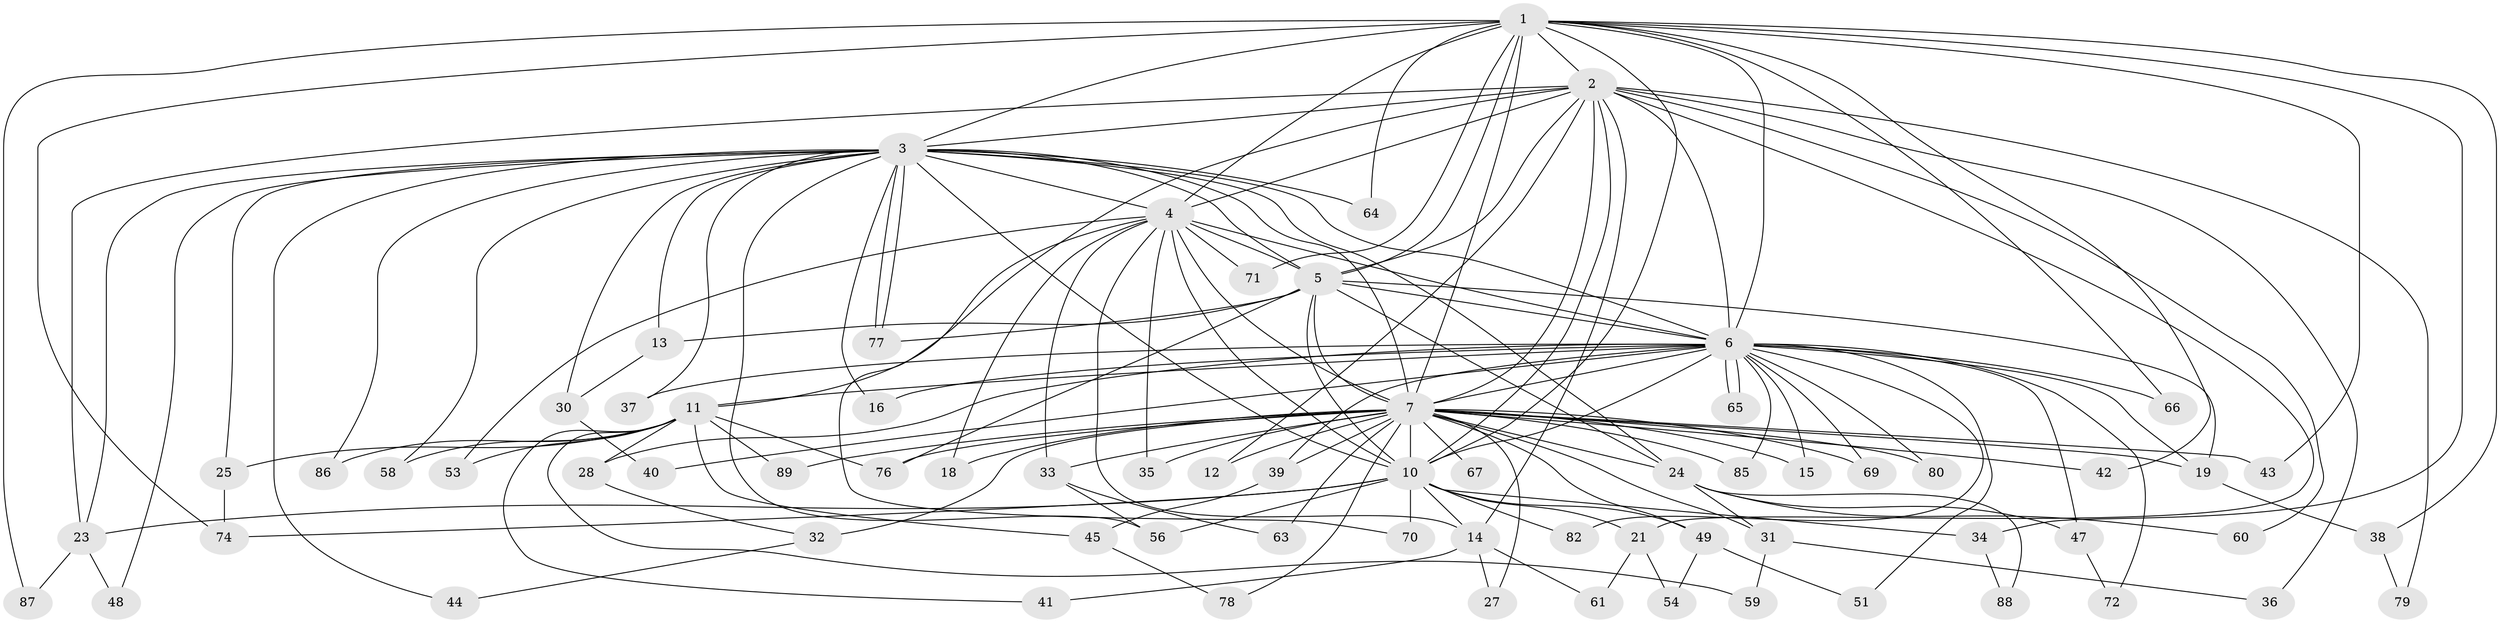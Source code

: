 // original degree distribution, {19: 0.010869565217391304, 18: 0.021739130434782608, 26: 0.010869565217391304, 17: 0.021739130434782608, 14: 0.010869565217391304, 20: 0.010869565217391304, 21: 0.010869565217391304, 25: 0.010869565217391304, 13: 0.010869565217391304, 2: 0.5978260869565217, 3: 0.14130434782608695, 5: 0.043478260869565216, 4: 0.07608695652173914, 6: 0.010869565217391304, 7: 0.010869565217391304}
// Generated by graph-tools (version 1.1) at 2025/41/03/06/25 10:41:43]
// undirected, 70 vertices, 159 edges
graph export_dot {
graph [start="1"]
  node [color=gray90,style=filled];
  1 [super="+22"];
  2 [super="+68"];
  3 [super="+75"];
  4 [super="+17"];
  5 [super="+52"];
  6 [super="+9"];
  7 [super="+8"];
  10 [super="+20"];
  11 [super="+81"];
  12;
  13;
  14 [super="+29"];
  15;
  16;
  18;
  19 [super="+83"];
  21;
  23 [super="+26"];
  24 [super="+57"];
  25;
  27;
  28;
  30;
  31 [super="+50"];
  32 [super="+84"];
  33 [super="+73"];
  34 [super="+55"];
  35;
  36;
  37;
  38;
  39;
  40;
  41;
  42;
  43;
  44;
  45 [super="+46"];
  47;
  48;
  49;
  51;
  53;
  54;
  56 [super="+62"];
  58;
  59;
  60;
  61;
  63;
  64;
  65;
  66;
  67;
  69;
  70;
  71;
  72;
  74 [super="+92"];
  76 [super="+91"];
  77 [super="+90"];
  78;
  79;
  80;
  82;
  85;
  86;
  87;
  88;
  89;
  1 -- 2;
  1 -- 3 [weight=2];
  1 -- 4;
  1 -- 5 [weight=2];
  1 -- 6 [weight=2];
  1 -- 7 [weight=2];
  1 -- 10;
  1 -- 34;
  1 -- 38;
  1 -- 42;
  1 -- 43;
  1 -- 64;
  1 -- 71;
  1 -- 74;
  1 -- 87;
  1 -- 66;
  2 -- 3;
  2 -- 4;
  2 -- 5;
  2 -- 6 [weight=2];
  2 -- 7 [weight=2];
  2 -- 10;
  2 -- 12;
  2 -- 14;
  2 -- 21;
  2 -- 23 [weight=2];
  2 -- 36;
  2 -- 60;
  2 -- 70;
  2 -- 79;
  3 -- 4;
  3 -- 5;
  3 -- 6 [weight=2];
  3 -- 7 [weight=3];
  3 -- 10;
  3 -- 13;
  3 -- 16;
  3 -- 24;
  3 -- 25;
  3 -- 30;
  3 -- 37;
  3 -- 44;
  3 -- 48;
  3 -- 58;
  3 -- 64;
  3 -- 77;
  3 -- 77;
  3 -- 86;
  3 -- 23;
  3 -- 56;
  4 -- 5;
  4 -- 6 [weight=3];
  4 -- 7 [weight=2];
  4 -- 10;
  4 -- 11;
  4 -- 18;
  4 -- 33;
  4 -- 35;
  4 -- 53;
  4 -- 71;
  4 -- 14;
  5 -- 6 [weight=2];
  5 -- 7 [weight=2];
  5 -- 10;
  5 -- 13;
  5 -- 19;
  5 -- 24;
  5 -- 76;
  5 -- 77;
  6 -- 7 [weight=4];
  6 -- 10 [weight=2];
  6 -- 11;
  6 -- 15;
  6 -- 37;
  6 -- 39;
  6 -- 40;
  6 -- 47;
  6 -- 65;
  6 -- 65;
  6 -- 66;
  6 -- 72;
  6 -- 82;
  6 -- 69;
  6 -- 16;
  6 -- 80;
  6 -- 19;
  6 -- 85;
  6 -- 28;
  6 -- 51;
  7 -- 10 [weight=3];
  7 -- 12;
  7 -- 15;
  7 -- 27;
  7 -- 32 [weight=2];
  7 -- 33 [weight=2];
  7 -- 35;
  7 -- 42;
  7 -- 67 [weight=2];
  7 -- 80;
  7 -- 69;
  7 -- 78;
  7 -- 18;
  7 -- 85;
  7 -- 89;
  7 -- 31;
  7 -- 39;
  7 -- 43;
  7 -- 49;
  7 -- 63;
  7 -- 19;
  7 -- 24;
  7 -- 76;
  10 -- 14;
  10 -- 21;
  10 -- 34 [weight=2];
  10 -- 49;
  10 -- 56;
  10 -- 70;
  10 -- 74;
  10 -- 82;
  10 -- 23;
  11 -- 25;
  11 -- 28 [weight=2];
  11 -- 41;
  11 -- 45;
  11 -- 53;
  11 -- 58;
  11 -- 59;
  11 -- 76;
  11 -- 86;
  11 -- 89;
  13 -- 30;
  14 -- 27;
  14 -- 41;
  14 -- 61;
  19 -- 38;
  21 -- 54;
  21 -- 61;
  23 -- 48;
  23 -- 87;
  24 -- 47;
  24 -- 60;
  24 -- 88;
  24 -- 31;
  25 -- 74;
  28 -- 32;
  30 -- 40;
  31 -- 36;
  31 -- 59;
  32 -- 44;
  33 -- 56;
  33 -- 63;
  34 -- 88;
  38 -- 79;
  39 -- 45;
  45 -- 78;
  47 -- 72;
  49 -- 51;
  49 -- 54;
}

